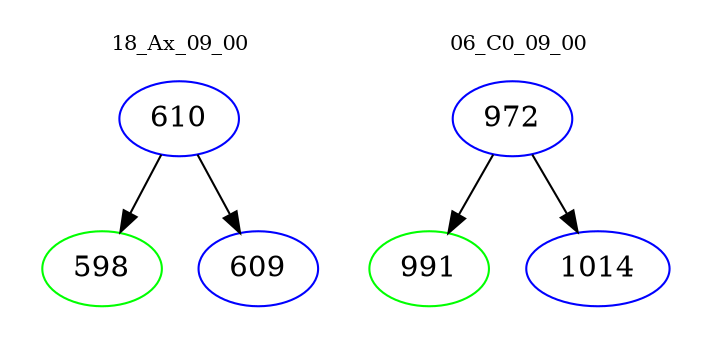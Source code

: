 digraph{
subgraph cluster_0 {
color = white
label = "18_Ax_09_00";
fontsize=10;
T0_610 [label="610", color="blue"]
T0_610 -> T0_598 [color="black"]
T0_598 [label="598", color="green"]
T0_610 -> T0_609 [color="black"]
T0_609 [label="609", color="blue"]
}
subgraph cluster_1 {
color = white
label = "06_C0_09_00";
fontsize=10;
T1_972 [label="972", color="blue"]
T1_972 -> T1_991 [color="black"]
T1_991 [label="991", color="green"]
T1_972 -> T1_1014 [color="black"]
T1_1014 [label="1014", color="blue"]
}
}
